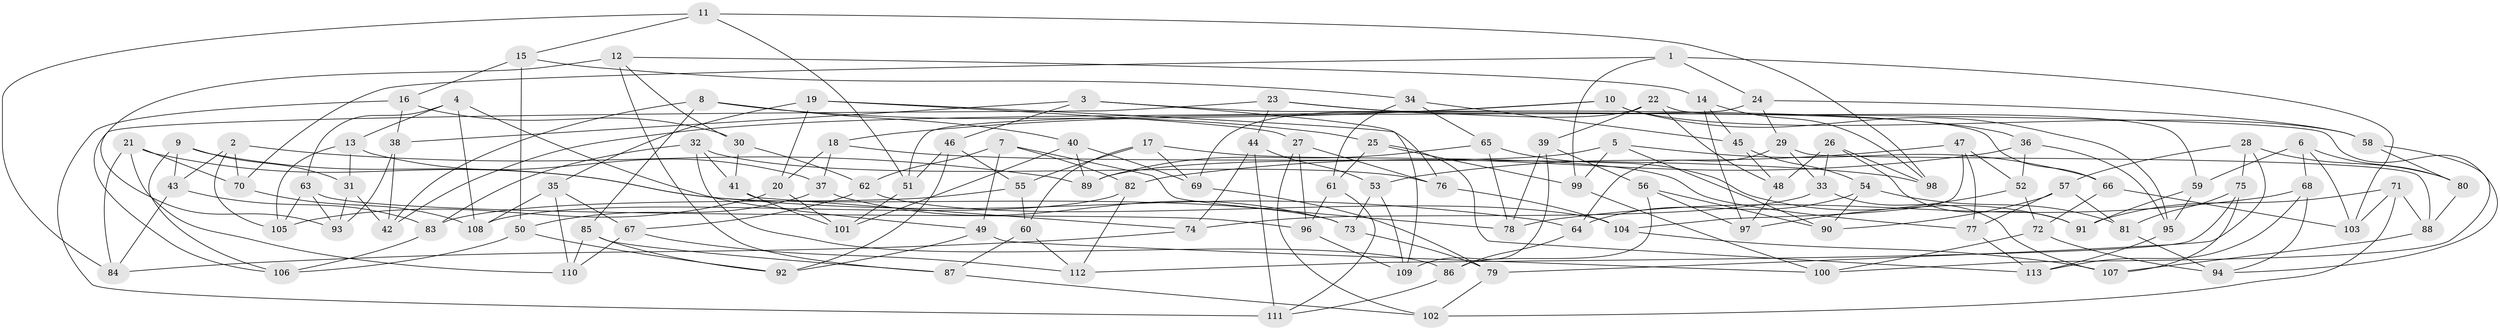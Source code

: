 // coarse degree distribution, {11: 0.014925373134328358, 6: 0.19402985074626866, 12: 0.029850746268656716, 10: 0.04477611940298507, 4: 0.5522388059701493, 8: 0.029850746268656716, 7: 0.014925373134328358, 5: 0.05970149253731343, 3: 0.05970149253731343}
// Generated by graph-tools (version 1.1) at 2025/20/03/04/25 18:20:45]
// undirected, 113 vertices, 226 edges
graph export_dot {
graph [start="1"]
  node [color=gray90,style=filled];
  1;
  2;
  3;
  4;
  5;
  6;
  7;
  8;
  9;
  10;
  11;
  12;
  13;
  14;
  15;
  16;
  17;
  18;
  19;
  20;
  21;
  22;
  23;
  24;
  25;
  26;
  27;
  28;
  29;
  30;
  31;
  32;
  33;
  34;
  35;
  36;
  37;
  38;
  39;
  40;
  41;
  42;
  43;
  44;
  45;
  46;
  47;
  48;
  49;
  50;
  51;
  52;
  53;
  54;
  55;
  56;
  57;
  58;
  59;
  60;
  61;
  62;
  63;
  64;
  65;
  66;
  67;
  68;
  69;
  70;
  71;
  72;
  73;
  74;
  75;
  76;
  77;
  78;
  79;
  80;
  81;
  82;
  83;
  84;
  85;
  86;
  87;
  88;
  89;
  90;
  91;
  92;
  93;
  94;
  95;
  96;
  97;
  98;
  99;
  100;
  101;
  102;
  103;
  104;
  105;
  106;
  107;
  108;
  109;
  110;
  111;
  112;
  113;
  1 -- 99;
  1 -- 70;
  1 -- 103;
  1 -- 24;
  2 -- 105;
  2 -- 43;
  2 -- 70;
  2 -- 89;
  3 -- 46;
  3 -- 66;
  3 -- 109;
  3 -- 38;
  4 -- 63;
  4 -- 13;
  4 -- 49;
  4 -- 108;
  5 -- 99;
  5 -- 90;
  5 -- 66;
  5 -- 89;
  6 -- 59;
  6 -- 103;
  6 -- 80;
  6 -- 68;
  7 -- 78;
  7 -- 82;
  7 -- 62;
  7 -- 49;
  8 -- 40;
  8 -- 85;
  8 -- 25;
  8 -- 42;
  9 -- 31;
  9 -- 73;
  9 -- 106;
  9 -- 43;
  10 -- 95;
  10 -- 42;
  10 -- 58;
  10 -- 18;
  11 -- 84;
  11 -- 15;
  11 -- 51;
  11 -- 98;
  12 -- 87;
  12 -- 93;
  12 -- 14;
  12 -- 30;
  13 -- 37;
  13 -- 31;
  13 -- 105;
  14 -- 45;
  14 -- 98;
  14 -- 97;
  15 -- 16;
  15 -- 50;
  15 -- 34;
  16 -- 38;
  16 -- 30;
  16 -- 111;
  17 -- 77;
  17 -- 69;
  17 -- 55;
  17 -- 60;
  18 -- 37;
  18 -- 98;
  18 -- 20;
  19 -- 20;
  19 -- 35;
  19 -- 27;
  19 -- 76;
  20 -- 105;
  20 -- 101;
  21 -- 64;
  21 -- 70;
  21 -- 110;
  21 -- 84;
  22 -- 69;
  22 -- 48;
  22 -- 39;
  22 -- 59;
  23 -- 94;
  23 -- 106;
  23 -- 36;
  23 -- 44;
  24 -- 51;
  24 -- 29;
  24 -- 58;
  25 -- 61;
  25 -- 99;
  25 -- 113;
  26 -- 98;
  26 -- 91;
  26 -- 33;
  26 -- 48;
  27 -- 102;
  27 -- 76;
  27 -- 96;
  28 -- 79;
  28 -- 57;
  28 -- 80;
  28 -- 75;
  29 -- 64;
  29 -- 88;
  29 -- 33;
  30 -- 62;
  30 -- 41;
  31 -- 42;
  31 -- 93;
  32 -- 41;
  32 -- 86;
  32 -- 83;
  32 -- 76;
  33 -- 74;
  33 -- 107;
  34 -- 45;
  34 -- 65;
  34 -- 61;
  35 -- 67;
  35 -- 108;
  35 -- 110;
  36 -- 95;
  36 -- 52;
  36 -- 82;
  37 -- 73;
  37 -- 50;
  38 -- 93;
  38 -- 42;
  39 -- 109;
  39 -- 78;
  39 -- 56;
  40 -- 89;
  40 -- 101;
  40 -- 69;
  41 -- 74;
  41 -- 101;
  43 -- 84;
  43 -- 83;
  44 -- 111;
  44 -- 74;
  44 -- 53;
  45 -- 48;
  45 -- 54;
  46 -- 92;
  46 -- 55;
  46 -- 51;
  47 -- 104;
  47 -- 77;
  47 -- 53;
  47 -- 52;
  48 -- 97;
  49 -- 100;
  49 -- 92;
  50 -- 92;
  50 -- 106;
  51 -- 101;
  52 -- 97;
  52 -- 72;
  53 -- 73;
  53 -- 109;
  54 -- 64;
  54 -- 90;
  54 -- 81;
  55 -- 60;
  55 -- 83;
  56 -- 97;
  56 -- 86;
  56 -- 90;
  57 -- 90;
  57 -- 77;
  57 -- 81;
  58 -- 100;
  58 -- 80;
  59 -- 95;
  59 -- 91;
  60 -- 112;
  60 -- 87;
  61 -- 111;
  61 -- 96;
  62 -- 67;
  62 -- 104;
  63 -- 93;
  63 -- 96;
  63 -- 105;
  64 -- 86;
  65 -- 78;
  65 -- 89;
  65 -- 91;
  66 -- 103;
  66 -- 72;
  67 -- 110;
  67 -- 112;
  68 -- 94;
  68 -- 113;
  68 -- 78;
  69 -- 79;
  70 -- 108;
  71 -- 103;
  71 -- 102;
  71 -- 91;
  71 -- 88;
  72 -- 94;
  72 -- 100;
  73 -- 79;
  74 -- 84;
  75 -- 107;
  75 -- 112;
  75 -- 81;
  76 -- 104;
  77 -- 113;
  79 -- 102;
  80 -- 88;
  81 -- 94;
  82 -- 112;
  82 -- 108;
  83 -- 106;
  85 -- 92;
  85 -- 110;
  85 -- 87;
  86 -- 111;
  87 -- 102;
  88 -- 107;
  95 -- 113;
  96 -- 109;
  99 -- 100;
  104 -- 107;
}
